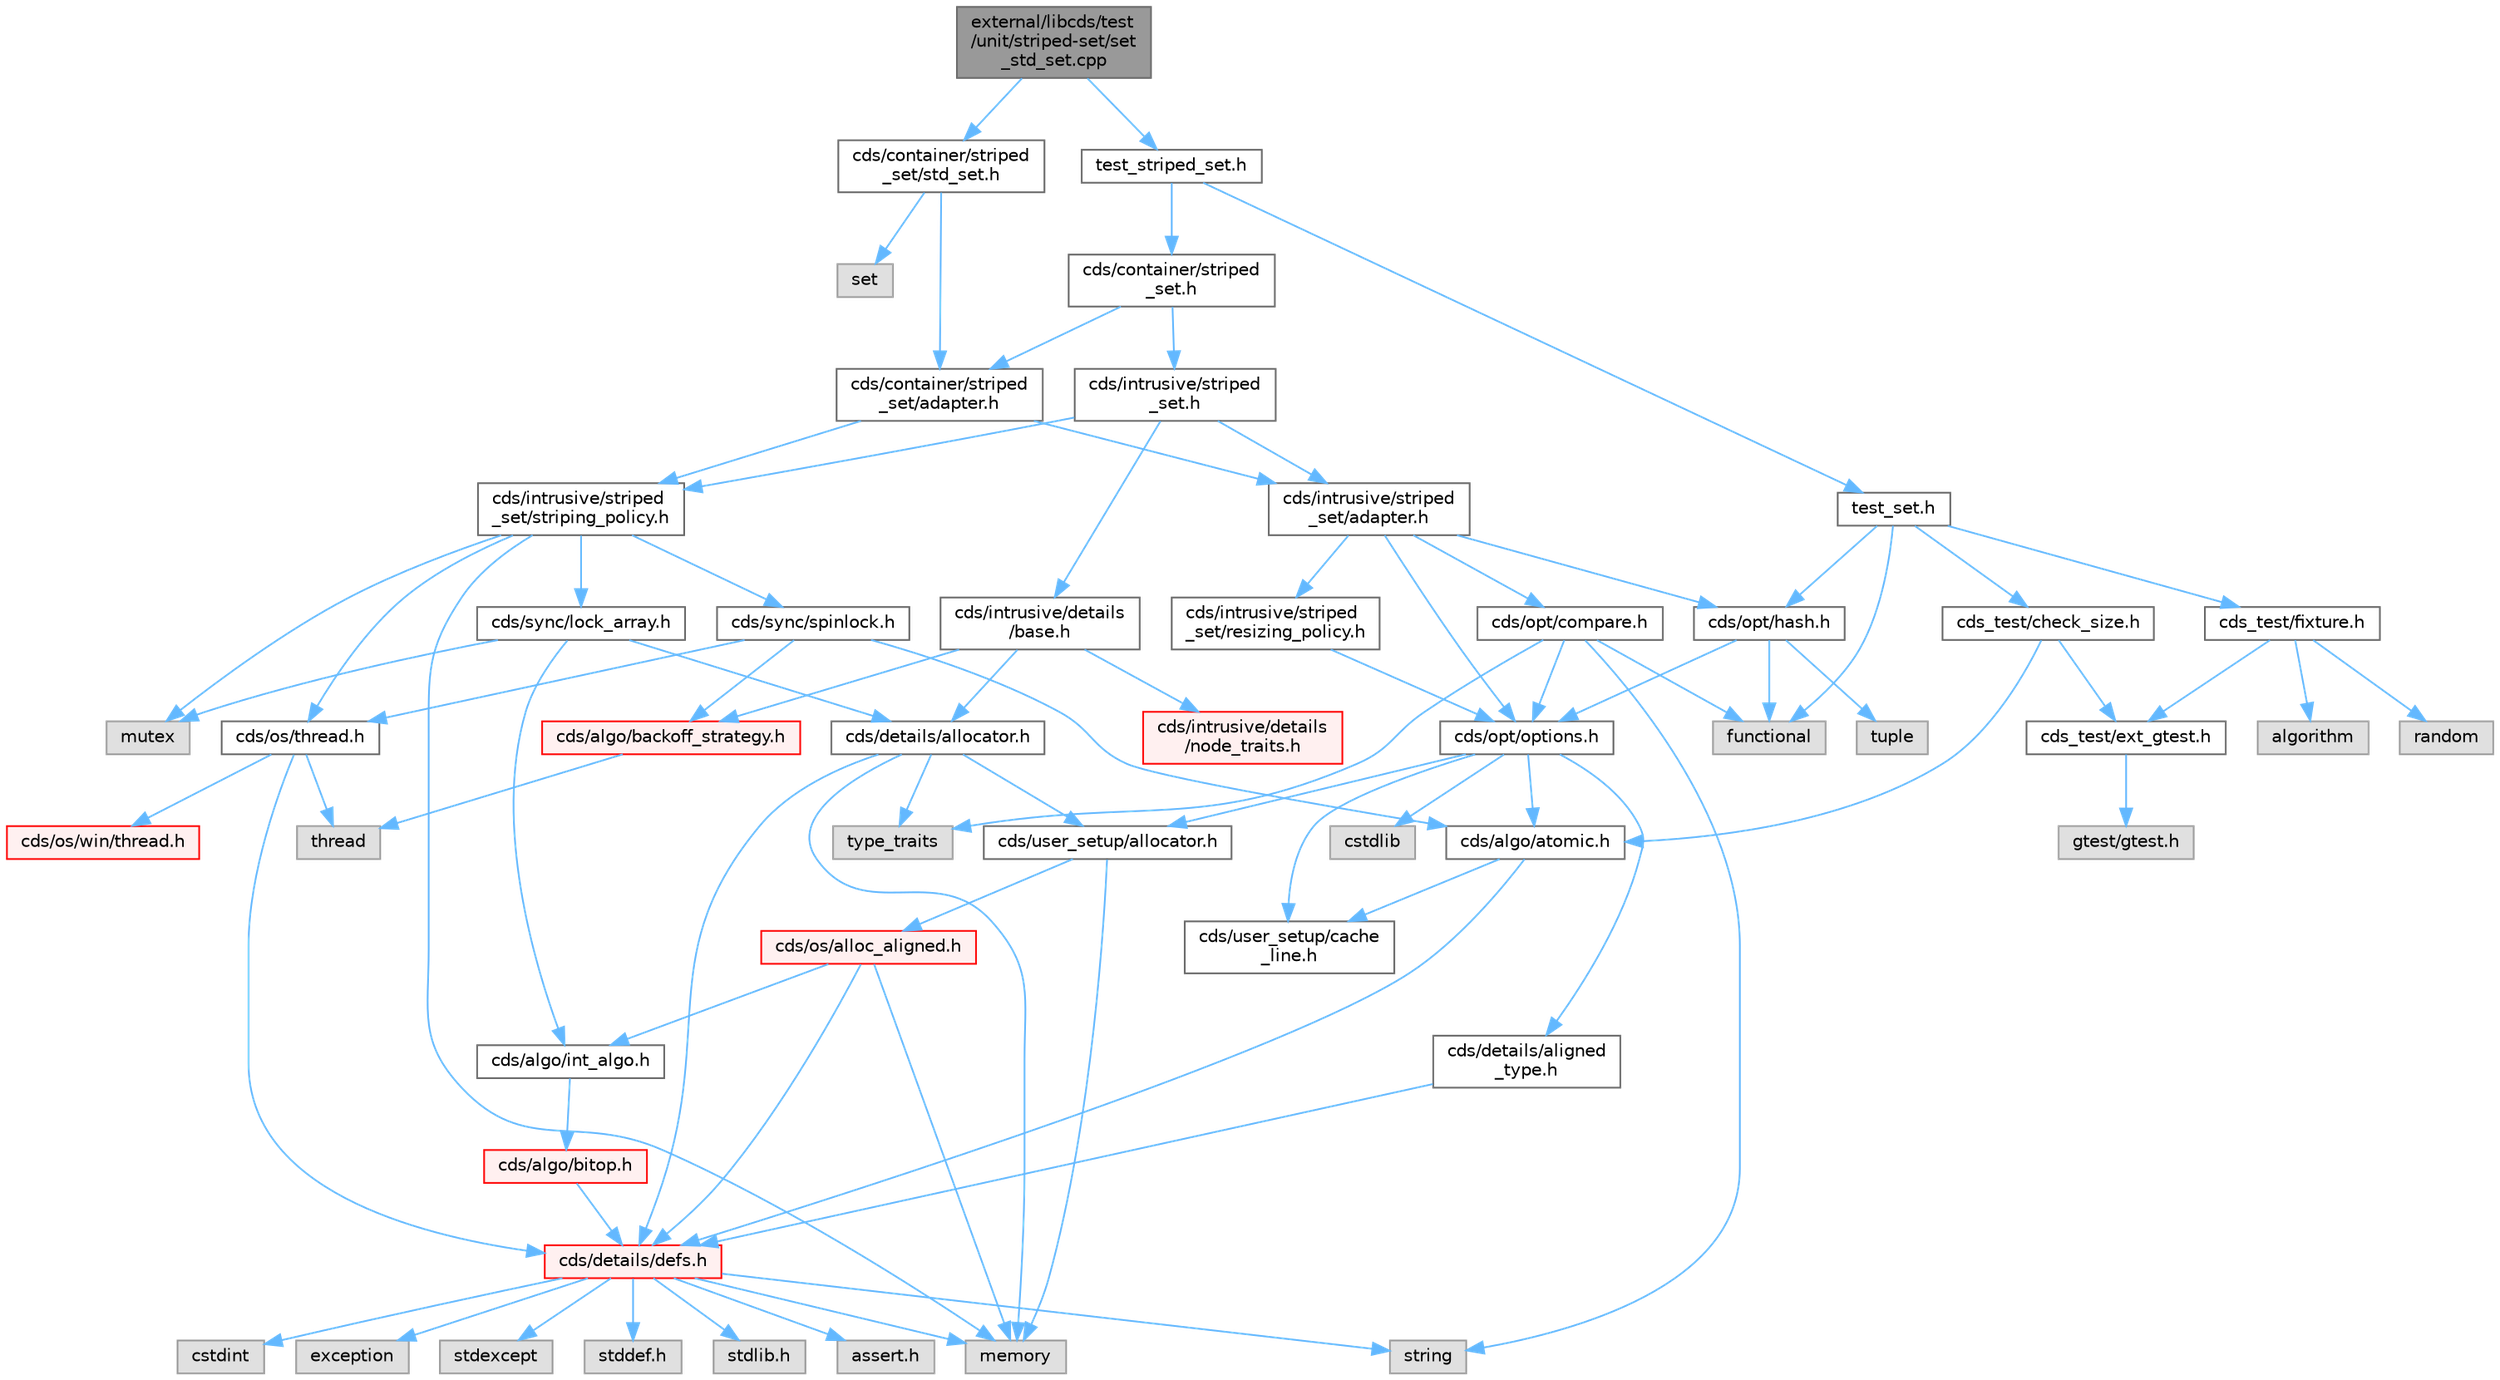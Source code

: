 digraph "external/libcds/test/unit/striped-set/set_std_set.cpp"
{
 // LATEX_PDF_SIZE
  bgcolor="transparent";
  edge [fontname=Helvetica,fontsize=10,labelfontname=Helvetica,labelfontsize=10];
  node [fontname=Helvetica,fontsize=10,shape=box,height=0.2,width=0.4];
  Node1 [id="Node000001",label="external/libcds/test\l/unit/striped-set/set\l_std_set.cpp",height=0.2,width=0.4,color="gray40", fillcolor="grey60", style="filled", fontcolor="black",tooltip=" "];
  Node1 -> Node2 [id="edge1_Node000001_Node000002",color="steelblue1",style="solid",tooltip=" "];
  Node2 [id="Node000002",label="cds/container/striped\l_set/std_set.h",height=0.2,width=0.4,color="grey40", fillcolor="white", style="filled",URL="$std__set_8h.html",tooltip=" "];
  Node2 -> Node3 [id="edge2_Node000002_Node000003",color="steelblue1",style="solid",tooltip=" "];
  Node3 [id="Node000003",label="cds/container/striped\l_set/adapter.h",height=0.2,width=0.4,color="grey40", fillcolor="white", style="filled",URL="$container_2striped__set_2adapter_8h.html",tooltip=" "];
  Node3 -> Node4 [id="edge3_Node000003_Node000004",color="steelblue1",style="solid",tooltip=" "];
  Node4 [id="Node000004",label="cds/intrusive/striped\l_set/adapter.h",height=0.2,width=0.4,color="grey40", fillcolor="white", style="filled",URL="$intrusive_2striped__set_2adapter_8h.html",tooltip=" "];
  Node4 -> Node5 [id="edge4_Node000004_Node000005",color="steelblue1",style="solid",tooltip=" "];
  Node5 [id="Node000005",label="cds/opt/options.h",height=0.2,width=0.4,color="grey40", fillcolor="white", style="filled",URL="$opt_2options_8h.html",tooltip=" "];
  Node5 -> Node6 [id="edge5_Node000005_Node000006",color="steelblue1",style="solid",tooltip=" "];
  Node6 [id="Node000006",label="cstdlib",height=0.2,width=0.4,color="grey60", fillcolor="#E0E0E0", style="filled",tooltip=" "];
  Node5 -> Node7 [id="edge6_Node000005_Node000007",color="steelblue1",style="solid",tooltip=" "];
  Node7 [id="Node000007",label="cds/details/aligned\l_type.h",height=0.2,width=0.4,color="grey40", fillcolor="white", style="filled",URL="$aligned__type_8h.html",tooltip=" "];
  Node7 -> Node8 [id="edge7_Node000007_Node000008",color="steelblue1",style="solid",tooltip=" "];
  Node8 [id="Node000008",label="cds/details/defs.h",height=0.2,width=0.4,color="red", fillcolor="#FFF0F0", style="filled",URL="$details_2defs_8h.html",tooltip=" "];
  Node8 -> Node9 [id="edge8_Node000008_Node000009",color="steelblue1",style="solid",tooltip=" "];
  Node9 [id="Node000009",label="stddef.h",height=0.2,width=0.4,color="grey60", fillcolor="#E0E0E0", style="filled",tooltip=" "];
  Node8 -> Node10 [id="edge9_Node000008_Node000010",color="steelblue1",style="solid",tooltip=" "];
  Node10 [id="Node000010",label="stdlib.h",height=0.2,width=0.4,color="grey60", fillcolor="#E0E0E0", style="filled",tooltip=" "];
  Node8 -> Node11 [id="edge10_Node000008_Node000011",color="steelblue1",style="solid",tooltip=" "];
  Node11 [id="Node000011",label="assert.h",height=0.2,width=0.4,color="grey60", fillcolor="#E0E0E0", style="filled",tooltip=" "];
  Node8 -> Node12 [id="edge11_Node000008_Node000012",color="steelblue1",style="solid",tooltip=" "];
  Node12 [id="Node000012",label="cstdint",height=0.2,width=0.4,color="grey60", fillcolor="#E0E0E0", style="filled",tooltip=" "];
  Node8 -> Node13 [id="edge12_Node000008_Node000013",color="steelblue1",style="solid",tooltip=" "];
  Node13 [id="Node000013",label="exception",height=0.2,width=0.4,color="grey60", fillcolor="#E0E0E0", style="filled",tooltip=" "];
  Node8 -> Node14 [id="edge13_Node000008_Node000014",color="steelblue1",style="solid",tooltip=" "];
  Node14 [id="Node000014",label="stdexcept",height=0.2,width=0.4,color="grey60", fillcolor="#E0E0E0", style="filled",tooltip=" "];
  Node8 -> Node15 [id="edge14_Node000008_Node000015",color="steelblue1",style="solid",tooltip=" "];
  Node15 [id="Node000015",label="string",height=0.2,width=0.4,color="grey60", fillcolor="#E0E0E0", style="filled",tooltip=" "];
  Node8 -> Node16 [id="edge15_Node000008_Node000016",color="steelblue1",style="solid",tooltip=" "];
  Node16 [id="Node000016",label="memory",height=0.2,width=0.4,color="grey60", fillcolor="#E0E0E0", style="filled",tooltip=" "];
  Node5 -> Node21 [id="edge16_Node000005_Node000021",color="steelblue1",style="solid",tooltip=" "];
  Node21 [id="Node000021",label="cds/user_setup/allocator.h",height=0.2,width=0.4,color="grey40", fillcolor="white", style="filled",URL="$external_2libcds_2cds_2user__setup_2allocator_8h.html",tooltip="Default implementation of allocator classes."];
  Node21 -> Node16 [id="edge17_Node000021_Node000016",color="steelblue1",style="solid",tooltip=" "];
  Node21 -> Node22 [id="edge18_Node000021_Node000022",color="steelblue1",style="solid",tooltip=" "];
  Node22 [id="Node000022",label="cds/os/alloc_aligned.h",height=0.2,width=0.4,color="red", fillcolor="#FFF0F0", style="filled",URL="$alloc__aligned_8h.html",tooltip=" "];
  Node22 -> Node8 [id="edge19_Node000022_Node000008",color="steelblue1",style="solid",tooltip=" "];
  Node22 -> Node16 [id="edge20_Node000022_Node000016",color="steelblue1",style="solid",tooltip=" "];
  Node22 -> Node26 [id="edge21_Node000022_Node000026",color="steelblue1",style="solid",tooltip=" "];
  Node26 [id="Node000026",label="cds/algo/int_algo.h",height=0.2,width=0.4,color="grey40", fillcolor="white", style="filled",URL="$int__algo_8h.html",tooltip=" "];
  Node26 -> Node27 [id="edge22_Node000026_Node000027",color="steelblue1",style="solid",tooltip=" "];
  Node27 [id="Node000027",label="cds/algo/bitop.h",height=0.2,width=0.4,color="red", fillcolor="#FFF0F0", style="filled",URL="$algo_2bitop_8h.html",tooltip=" "];
  Node27 -> Node8 [id="edge23_Node000027_Node000008",color="steelblue1",style="solid",tooltip=" "];
  Node5 -> Node36 [id="edge24_Node000005_Node000036",color="steelblue1",style="solid",tooltip=" "];
  Node36 [id="Node000036",label="cds/user_setup/cache\l_line.h",height=0.2,width=0.4,color="grey40", fillcolor="white", style="filled",URL="$cache__line_8h.html",tooltip="Cache-line size definition"];
  Node5 -> Node37 [id="edge25_Node000005_Node000037",color="steelblue1",style="solid",tooltip=" "];
  Node37 [id="Node000037",label="cds/algo/atomic.h",height=0.2,width=0.4,color="grey40", fillcolor="white", style="filled",URL="$external_2libcds_2cds_2algo_2atomic_8h.html",tooltip=" "];
  Node37 -> Node8 [id="edge26_Node000037_Node000008",color="steelblue1",style="solid",tooltip=" "];
  Node37 -> Node36 [id="edge27_Node000037_Node000036",color="steelblue1",style="solid",tooltip=" "];
  Node4 -> Node38 [id="edge28_Node000004_Node000038",color="steelblue1",style="solid",tooltip=" "];
  Node38 [id="Node000038",label="cds/intrusive/striped\l_set/resizing_policy.h",height=0.2,width=0.4,color="grey40", fillcolor="white", style="filled",URL="$resizing__policy_8h.html",tooltip=" "];
  Node38 -> Node5 [id="edge29_Node000038_Node000005",color="steelblue1",style="solid",tooltip=" "];
  Node4 -> Node39 [id="edge30_Node000004_Node000039",color="steelblue1",style="solid",tooltip=" "];
  Node39 [id="Node000039",label="cds/opt/hash.h",height=0.2,width=0.4,color="grey40", fillcolor="white", style="filled",URL="$external_2libcds_2cds_2opt_2hash_8h.html",tooltip=" "];
  Node39 -> Node40 [id="edge31_Node000039_Node000040",color="steelblue1",style="solid",tooltip=" "];
  Node40 [id="Node000040",label="tuple",height=0.2,width=0.4,color="grey60", fillcolor="#E0E0E0", style="filled",tooltip=" "];
  Node39 -> Node41 [id="edge32_Node000039_Node000041",color="steelblue1",style="solid",tooltip=" "];
  Node41 [id="Node000041",label="functional",height=0.2,width=0.4,color="grey60", fillcolor="#E0E0E0", style="filled",tooltip=" "];
  Node39 -> Node5 [id="edge33_Node000039_Node000005",color="steelblue1",style="solid",tooltip=" "];
  Node4 -> Node42 [id="edge34_Node000004_Node000042",color="steelblue1",style="solid",tooltip=" "];
  Node42 [id="Node000042",label="cds/opt/compare.h",height=0.2,width=0.4,color="grey40", fillcolor="white", style="filled",URL="$external_2libcds_2cds_2opt_2compare_8h.html",tooltip=" "];
  Node42 -> Node43 [id="edge35_Node000042_Node000043",color="steelblue1",style="solid",tooltip=" "];
  Node43 [id="Node000043",label="type_traits",height=0.2,width=0.4,color="grey60", fillcolor="#E0E0E0", style="filled",tooltip=" "];
  Node42 -> Node41 [id="edge36_Node000042_Node000041",color="steelblue1",style="solid",tooltip=" "];
  Node42 -> Node15 [id="edge37_Node000042_Node000015",color="steelblue1",style="solid",tooltip=" "];
  Node42 -> Node5 [id="edge38_Node000042_Node000005",color="steelblue1",style="solid",tooltip=" "];
  Node3 -> Node44 [id="edge39_Node000003_Node000044",color="steelblue1",style="solid",tooltip=" "];
  Node44 [id="Node000044",label="cds/intrusive/striped\l_set/striping_policy.h",height=0.2,width=0.4,color="grey40", fillcolor="white", style="filled",URL="$striping__policy_8h.html",tooltip=" "];
  Node44 -> Node16 [id="edge40_Node000044_Node000016",color="steelblue1",style="solid",tooltip=" "];
  Node44 -> Node45 [id="edge41_Node000044_Node000045",color="steelblue1",style="solid",tooltip=" "];
  Node45 [id="Node000045",label="mutex",height=0.2,width=0.4,color="grey60", fillcolor="#E0E0E0", style="filled",tooltip=" "];
  Node44 -> Node46 [id="edge42_Node000044_Node000046",color="steelblue1",style="solid",tooltip=" "];
  Node46 [id="Node000046",label="cds/sync/lock_array.h",height=0.2,width=0.4,color="grey40", fillcolor="white", style="filled",URL="$lock__array_8h.html",tooltip=" "];
  Node46 -> Node45 [id="edge43_Node000046_Node000045",color="steelblue1",style="solid",tooltip=" "];
  Node46 -> Node47 [id="edge44_Node000046_Node000047",color="steelblue1",style="solid",tooltip=" "];
  Node47 [id="Node000047",label="cds/details/allocator.h",height=0.2,width=0.4,color="grey40", fillcolor="white", style="filled",URL="$external_2libcds_2cds_2details_2allocator_8h.html",tooltip=" "];
  Node47 -> Node43 [id="edge45_Node000047_Node000043",color="steelblue1",style="solid",tooltip=" "];
  Node47 -> Node16 [id="edge46_Node000047_Node000016",color="steelblue1",style="solid",tooltip=" "];
  Node47 -> Node8 [id="edge47_Node000047_Node000008",color="steelblue1",style="solid",tooltip=" "];
  Node47 -> Node21 [id="edge48_Node000047_Node000021",color="steelblue1",style="solid",tooltip=" "];
  Node46 -> Node26 [id="edge49_Node000046_Node000026",color="steelblue1",style="solid",tooltip=" "];
  Node44 -> Node48 [id="edge50_Node000044_Node000048",color="steelblue1",style="solid",tooltip=" "];
  Node48 [id="Node000048",label="cds/os/thread.h",height=0.2,width=0.4,color="grey40", fillcolor="white", style="filled",URL="$cds_2os_2thread_8h.html",tooltip=" "];
  Node48 -> Node31 [id="edge51_Node000048_Node000031",color="steelblue1",style="solid",tooltip=" "];
  Node31 [id="Node000031",label="thread",height=0.2,width=0.4,color="grey60", fillcolor="#E0E0E0", style="filled",tooltip=" "];
  Node48 -> Node8 [id="edge52_Node000048_Node000008",color="steelblue1",style="solid",tooltip=" "];
  Node48 -> Node49 [id="edge53_Node000048_Node000049",color="steelblue1",style="solid",tooltip=" "];
  Node49 [id="Node000049",label="cds/os/win/thread.h",height=0.2,width=0.4,color="red", fillcolor="#FFF0F0", style="filled",URL="$cds_2os_2win_2thread_8h.html",tooltip=" "];
  Node44 -> Node51 [id="edge54_Node000044_Node000051",color="steelblue1",style="solid",tooltip=" "];
  Node51 [id="Node000051",label="cds/sync/spinlock.h",height=0.2,width=0.4,color="grey40", fillcolor="white", style="filled",URL="$sync_2spinlock_8h.html",tooltip=" "];
  Node51 -> Node37 [id="edge55_Node000051_Node000037",color="steelblue1",style="solid",tooltip=" "];
  Node51 -> Node48 [id="edge56_Node000051_Node000048",color="steelblue1",style="solid",tooltip=" "];
  Node51 -> Node52 [id="edge57_Node000051_Node000052",color="steelblue1",style="solid",tooltip=" "];
  Node52 [id="Node000052",label="cds/algo/backoff_strategy.h",height=0.2,width=0.4,color="red", fillcolor="#FFF0F0", style="filled",URL="$backoff__strategy_8h.html",tooltip=" "];
  Node52 -> Node31 [id="edge58_Node000052_Node000031",color="steelblue1",style="solid",tooltip=" "];
  Node2 -> Node56 [id="edge59_Node000002_Node000056",color="steelblue1",style="solid",tooltip=" "];
  Node56 [id="Node000056",label="set",height=0.2,width=0.4,color="grey60", fillcolor="#E0E0E0", style="filled",tooltip=" "];
  Node1 -> Node57 [id="edge60_Node000001_Node000057",color="steelblue1",style="solid",tooltip=" "];
  Node57 [id="Node000057",label="test_striped_set.h",height=0.2,width=0.4,color="grey40", fillcolor="white", style="filled",URL="$test__striped__set_8h.html",tooltip=" "];
  Node57 -> Node58 [id="edge61_Node000057_Node000058",color="steelblue1",style="solid",tooltip=" "];
  Node58 [id="Node000058",label="test_set.h",height=0.2,width=0.4,color="grey40", fillcolor="white", style="filled",URL="$striped-set_2test__set_8h.html",tooltip=" "];
  Node58 -> Node59 [id="edge62_Node000058_Node000059",color="steelblue1",style="solid",tooltip=" "];
  Node59 [id="Node000059",label="cds_test/check_size.h",height=0.2,width=0.4,color="grey40", fillcolor="white", style="filled",URL="$check__size_8h.html",tooltip=" "];
  Node59 -> Node60 [id="edge63_Node000059_Node000060",color="steelblue1",style="solid",tooltip=" "];
  Node60 [id="Node000060",label="cds_test/ext_gtest.h",height=0.2,width=0.4,color="grey40", fillcolor="white", style="filled",URL="$ext__gtest_8h.html",tooltip=" "];
  Node60 -> Node61 [id="edge64_Node000060_Node000061",color="steelblue1",style="solid",tooltip=" "];
  Node61 [id="Node000061",label="gtest/gtest.h",height=0.2,width=0.4,color="grey60", fillcolor="#E0E0E0", style="filled",tooltip=" "];
  Node59 -> Node37 [id="edge65_Node000059_Node000037",color="steelblue1",style="solid",tooltip=" "];
  Node58 -> Node62 [id="edge66_Node000058_Node000062",color="steelblue1",style="solid",tooltip=" "];
  Node62 [id="Node000062",label="cds_test/fixture.h",height=0.2,width=0.4,color="grey40", fillcolor="white", style="filled",URL="$fixture_8h.html",tooltip=" "];
  Node62 -> Node60 [id="edge67_Node000062_Node000060",color="steelblue1",style="solid",tooltip=" "];
  Node62 -> Node63 [id="edge68_Node000062_Node000063",color="steelblue1",style="solid",tooltip=" "];
  Node63 [id="Node000063",label="algorithm",height=0.2,width=0.4,color="grey60", fillcolor="#E0E0E0", style="filled",tooltip=" "];
  Node62 -> Node64 [id="edge69_Node000062_Node000064",color="steelblue1",style="solid",tooltip=" "];
  Node64 [id="Node000064",label="random",height=0.2,width=0.4,color="grey60", fillcolor="#E0E0E0", style="filled",tooltip=" "];
  Node58 -> Node39 [id="edge70_Node000058_Node000039",color="steelblue1",style="solid",tooltip=" "];
  Node58 -> Node41 [id="edge71_Node000058_Node000041",color="steelblue1",style="solid",tooltip=" "];
  Node57 -> Node65 [id="edge72_Node000057_Node000065",color="steelblue1",style="solid",tooltip=" "];
  Node65 [id="Node000065",label="cds/container/striped\l_set.h",height=0.2,width=0.4,color="grey40", fillcolor="white", style="filled",URL="$container_2striped__set_8h.html",tooltip=" "];
  Node65 -> Node66 [id="edge73_Node000065_Node000066",color="steelblue1",style="solid",tooltip=" "];
  Node66 [id="Node000066",label="cds/intrusive/striped\l_set.h",height=0.2,width=0.4,color="grey40", fillcolor="white", style="filled",URL="$intrusive_2striped__set_8h.html",tooltip=" "];
  Node66 -> Node67 [id="edge74_Node000066_Node000067",color="steelblue1",style="solid",tooltip=" "];
  Node67 [id="Node000067",label="cds/intrusive/details\l/base.h",height=0.2,width=0.4,color="grey40", fillcolor="white", style="filled",URL="$external_2libcds_2cds_2intrusive_2details_2base_8h.html",tooltip=" "];
  Node67 -> Node68 [id="edge75_Node000067_Node000068",color="steelblue1",style="solid",tooltip=" "];
  Node68 [id="Node000068",label="cds/intrusive/details\l/node_traits.h",height=0.2,width=0.4,color="red", fillcolor="#FFF0F0", style="filled",URL="$node__traits_8h.html",tooltip=" "];
  Node67 -> Node47 [id="edge76_Node000067_Node000047",color="steelblue1",style="solid",tooltip=" "];
  Node67 -> Node52 [id="edge77_Node000067_Node000052",color="steelblue1",style="solid",tooltip=" "];
  Node66 -> Node4 [id="edge78_Node000066_Node000004",color="steelblue1",style="solid",tooltip=" "];
  Node66 -> Node44 [id="edge79_Node000066_Node000044",color="steelblue1",style="solid",tooltip=" "];
  Node65 -> Node3 [id="edge80_Node000065_Node000003",color="steelblue1",style="solid",tooltip=" "];
}
